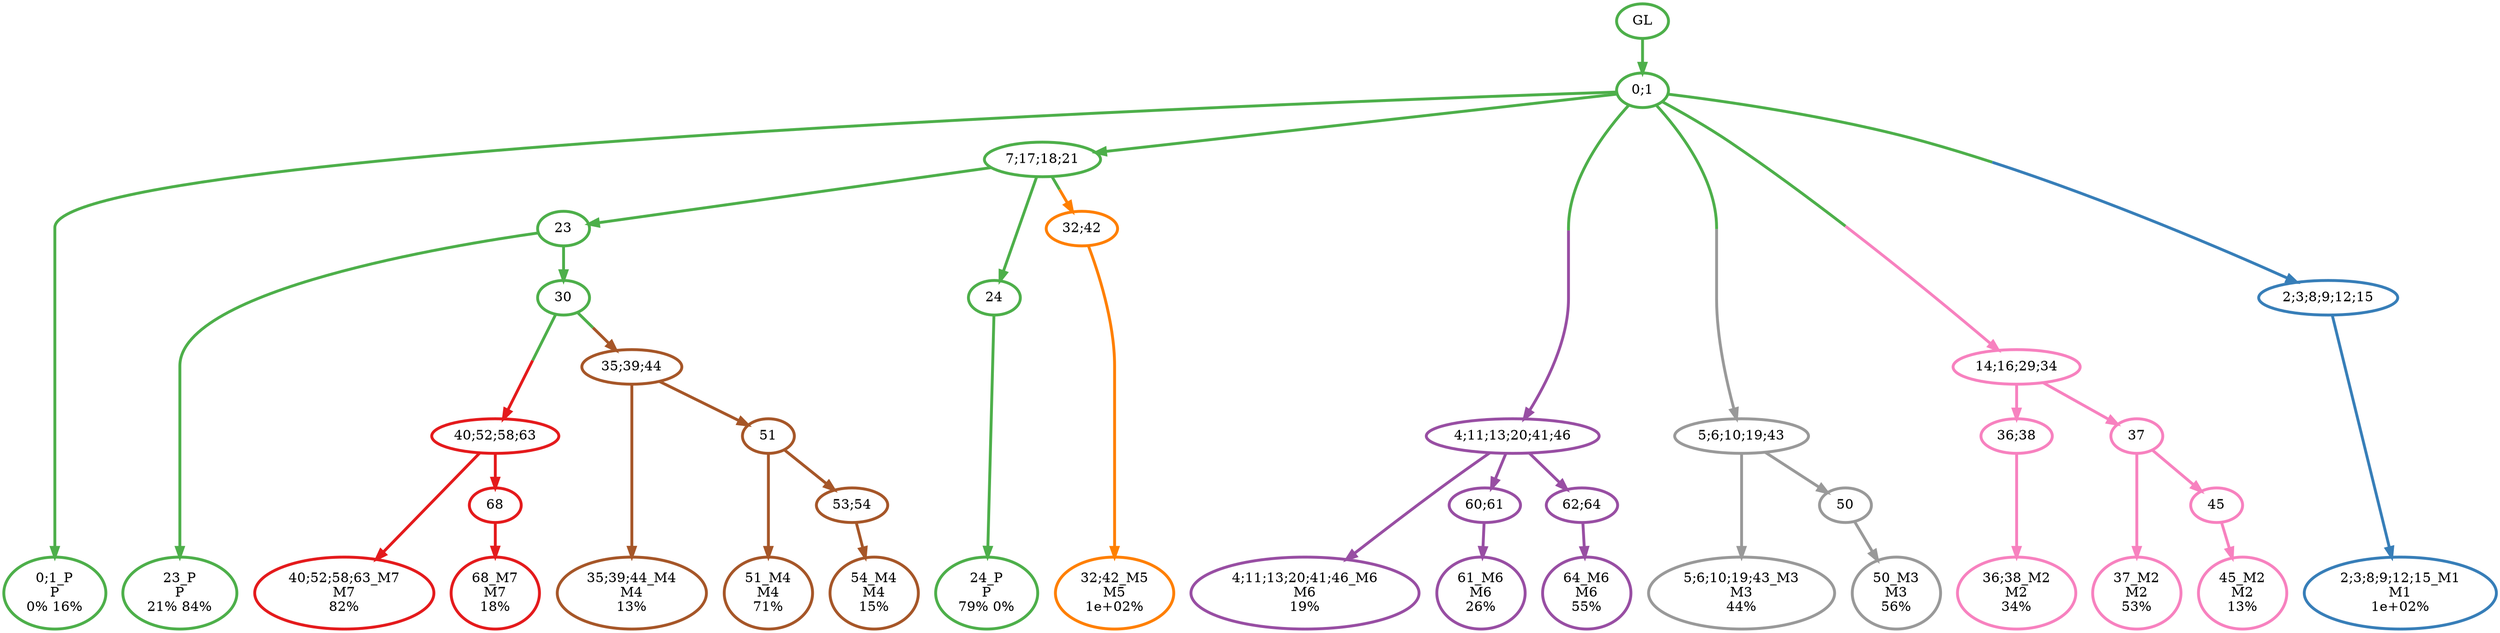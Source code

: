 digraph T {
	{
		rank=same
		37 [penwidth=3,colorscheme=set19,color=3,label="0;1_P\nP\n0% 16%"]
		34 [penwidth=3,colorscheme=set19,color=3,label="23_P\nP\n21% 84%"]
		32 [penwidth=3,colorscheme=set19,color=3,label="24_P\nP\n79% 0%"]
		31 [penwidth=3,colorscheme=set19,color=2,label="2;3;8;9;12;15_M1\nM1\n1e+02%"]
		29 [penwidth=3,colorscheme=set19,color=8,label="36;38_M2\nM2\n34%"]
		27 [penwidth=3,colorscheme=set19,color=8,label="37_M2\nM2\n53%"]
		25 [penwidth=3,colorscheme=set19,color=8,label="45_M2\nM2\n13%"]
		24 [penwidth=3,colorscheme=set19,color=9,label="5;6;10;19;43_M3\nM3\n44%"]
		22 [penwidth=3,colorscheme=set19,color=9,label="50_M3\nM3\n56%"]
		20 [penwidth=3,colorscheme=set19,color=7,label="35;39;44_M4\nM4\n13%"]
		18 [penwidth=3,colorscheme=set19,color=7,label="51_M4\nM4\n71%"]
		16 [penwidth=3,colorscheme=set19,color=7,label="54_M4\nM4\n15%"]
		15 [penwidth=3,colorscheme=set19,color=5,label="32;42_M5\nM5\n1e+02%"]
		14 [penwidth=3,colorscheme=set19,color=4,label="4;11;13;20;41;46_M6\nM6\n19%"]
		12 [penwidth=3,colorscheme=set19,color=4,label="61_M6\nM6\n26%"]
		10 [penwidth=3,colorscheme=set19,color=4,label="64_M6\nM6\n55%"]
		9 [penwidth=3,colorscheme=set19,color=1,label="40;52;58;63_M7\nM7\n82%"]
		7 [penwidth=3,colorscheme=set19,color=1,label="68_M7\nM7\n18%"]
	}
	39 [penwidth=3,colorscheme=set19,color=3,label="GL"]
	38 [penwidth=3,colorscheme=set19,color=3,label="0;1"]
	36 [penwidth=3,colorscheme=set19,color=3,label="7;17;18;21"]
	35 [penwidth=3,colorscheme=set19,color=3,label="23"]
	33 [penwidth=3,colorscheme=set19,color=3,label="24"]
	30 [penwidth=3,colorscheme=set19,color=8,label="36;38"]
	28 [penwidth=3,colorscheme=set19,color=8,label="37"]
	26 [penwidth=3,colorscheme=set19,color=8,label="45"]
	23 [penwidth=3,colorscheme=set19,color=9,label="50"]
	21 [penwidth=3,colorscheme=set19,color=3,label="30"]
	19 [penwidth=3,colorscheme=set19,color=7,label="51"]
	17 [penwidth=3,colorscheme=set19,color=7,label="53;54"]
	13 [penwidth=3,colorscheme=set19,color=4,label="60;61"]
	11 [penwidth=3,colorscheme=set19,color=4,label="62;64"]
	8 [penwidth=3,colorscheme=set19,color=1,label="68"]
	6 [penwidth=3,colorscheme=set19,color=1,label="40;52;58;63"]
	5 [penwidth=3,colorscheme=set19,color=4,label="4;11;13;20;41;46"]
	4 [penwidth=3,colorscheme=set19,color=5,label="32;42"]
	3 [penwidth=3,colorscheme=set19,color=7,label="35;39;44"]
	2 [penwidth=3,colorscheme=set19,color=9,label="5;6;10;19;43"]
	1 [penwidth=3,colorscheme=set19,color=8,label="14;16;29;34"]
	0 [penwidth=3,colorscheme=set19,color=2,label="2;3;8;9;12;15"]
	39 -> 38 [penwidth=3,colorscheme=set19,color=3]
	38 -> 37 [penwidth=3,colorscheme=set19,color=3]
	38 -> 36 [penwidth=3,colorscheme=set19,color=3]
	38 -> 5 [penwidth=3,colorscheme=set19,color="3;0.5:4"]
	38 -> 2 [penwidth=3,colorscheme=set19,color="3;0.5:9"]
	38 -> 1 [penwidth=3,colorscheme=set19,color="3;0.5:8"]
	38 -> 0 [penwidth=3,colorscheme=set19,color="3;0.5:2"]
	36 -> 35 [penwidth=3,colorscheme=set19,color=3]
	36 -> 33 [penwidth=3,colorscheme=set19,color=3]
	36 -> 4 [penwidth=3,colorscheme=set19,color="3;0.5:5"]
	35 -> 34 [penwidth=3,colorscheme=set19,color=3]
	35 -> 21 [penwidth=3,colorscheme=set19,color=3]
	33 -> 32 [penwidth=3,colorscheme=set19,color=3]
	30 -> 29 [penwidth=3,colorscheme=set19,color=8]
	28 -> 27 [penwidth=3,colorscheme=set19,color=8]
	28 -> 26 [penwidth=3,colorscheme=set19,color=8]
	26 -> 25 [penwidth=3,colorscheme=set19,color=8]
	23 -> 22 [penwidth=3,colorscheme=set19,color=9]
	21 -> 6 [penwidth=3,colorscheme=set19,color="3;0.5:1"]
	21 -> 3 [penwidth=3,colorscheme=set19,color="3;0.5:7"]
	19 -> 18 [penwidth=3,colorscheme=set19,color=7]
	19 -> 17 [penwidth=3,colorscheme=set19,color=7]
	17 -> 16 [penwidth=3,colorscheme=set19,color=7]
	13 -> 12 [penwidth=3,colorscheme=set19,color=4]
	11 -> 10 [penwidth=3,colorscheme=set19,color=4]
	8 -> 7 [penwidth=3,colorscheme=set19,color=1]
	6 -> 9 [penwidth=3,colorscheme=set19,color=1]
	6 -> 8 [penwidth=3,colorscheme=set19,color=1]
	5 -> 14 [penwidth=3,colorscheme=set19,color=4]
	5 -> 13 [penwidth=3,colorscheme=set19,color=4]
	5 -> 11 [penwidth=3,colorscheme=set19,color=4]
	4 -> 15 [penwidth=3,colorscheme=set19,color=5]
	3 -> 20 [penwidth=3,colorscheme=set19,color=7]
	3 -> 19 [penwidth=3,colorscheme=set19,color=7]
	2 -> 24 [penwidth=3,colorscheme=set19,color=9]
	2 -> 23 [penwidth=3,colorscheme=set19,color=9]
	1 -> 30 [penwidth=3,colorscheme=set19,color=8]
	1 -> 28 [penwidth=3,colorscheme=set19,color=8]
	0 -> 31 [penwidth=3,colorscheme=set19,color=2]
}
